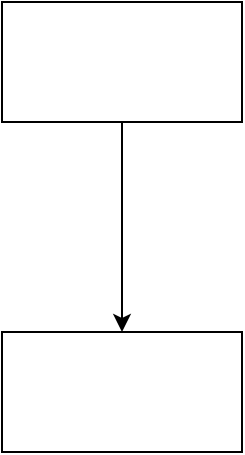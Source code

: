 <mxfile version="24.6.4" type="github">
  <diagram name="Page-1" id="13e1069c-82ec-6db2-03f1-153e76fe0fe0">
    <mxGraphModel dx="1042" dy="543" grid="1" gridSize="10" guides="1" tooltips="1" connect="1" arrows="1" fold="1" page="1" pageScale="1" pageWidth="1100" pageHeight="850" background="none" math="0" shadow="0">
      <root>
        <mxCell id="0" />
        <mxCell id="1" parent="0" />
        <mxCell id="y6CmZaOdQLHwLF3ysLsf-3" value="" style="edgeStyle=orthogonalEdgeStyle;rounded=0;orthogonalLoop=1;jettySize=auto;html=1;" edge="1" parent="1" source="y6CmZaOdQLHwLF3ysLsf-1" target="y6CmZaOdQLHwLF3ysLsf-2">
          <mxGeometry relative="1" as="geometry" />
        </mxCell>
        <mxCell id="y6CmZaOdQLHwLF3ysLsf-1" value="" style="rounded=0;whiteSpace=wrap;html=1;" vertex="1" parent="1">
          <mxGeometry x="250" y="200" width="120" height="60" as="geometry" />
        </mxCell>
        <mxCell id="y6CmZaOdQLHwLF3ysLsf-2" value="" style="rounded=0;whiteSpace=wrap;html=1;" vertex="1" parent="1">
          <mxGeometry x="250" y="365" width="120" height="60" as="geometry" />
        </mxCell>
      </root>
    </mxGraphModel>
  </diagram>
</mxfile>
